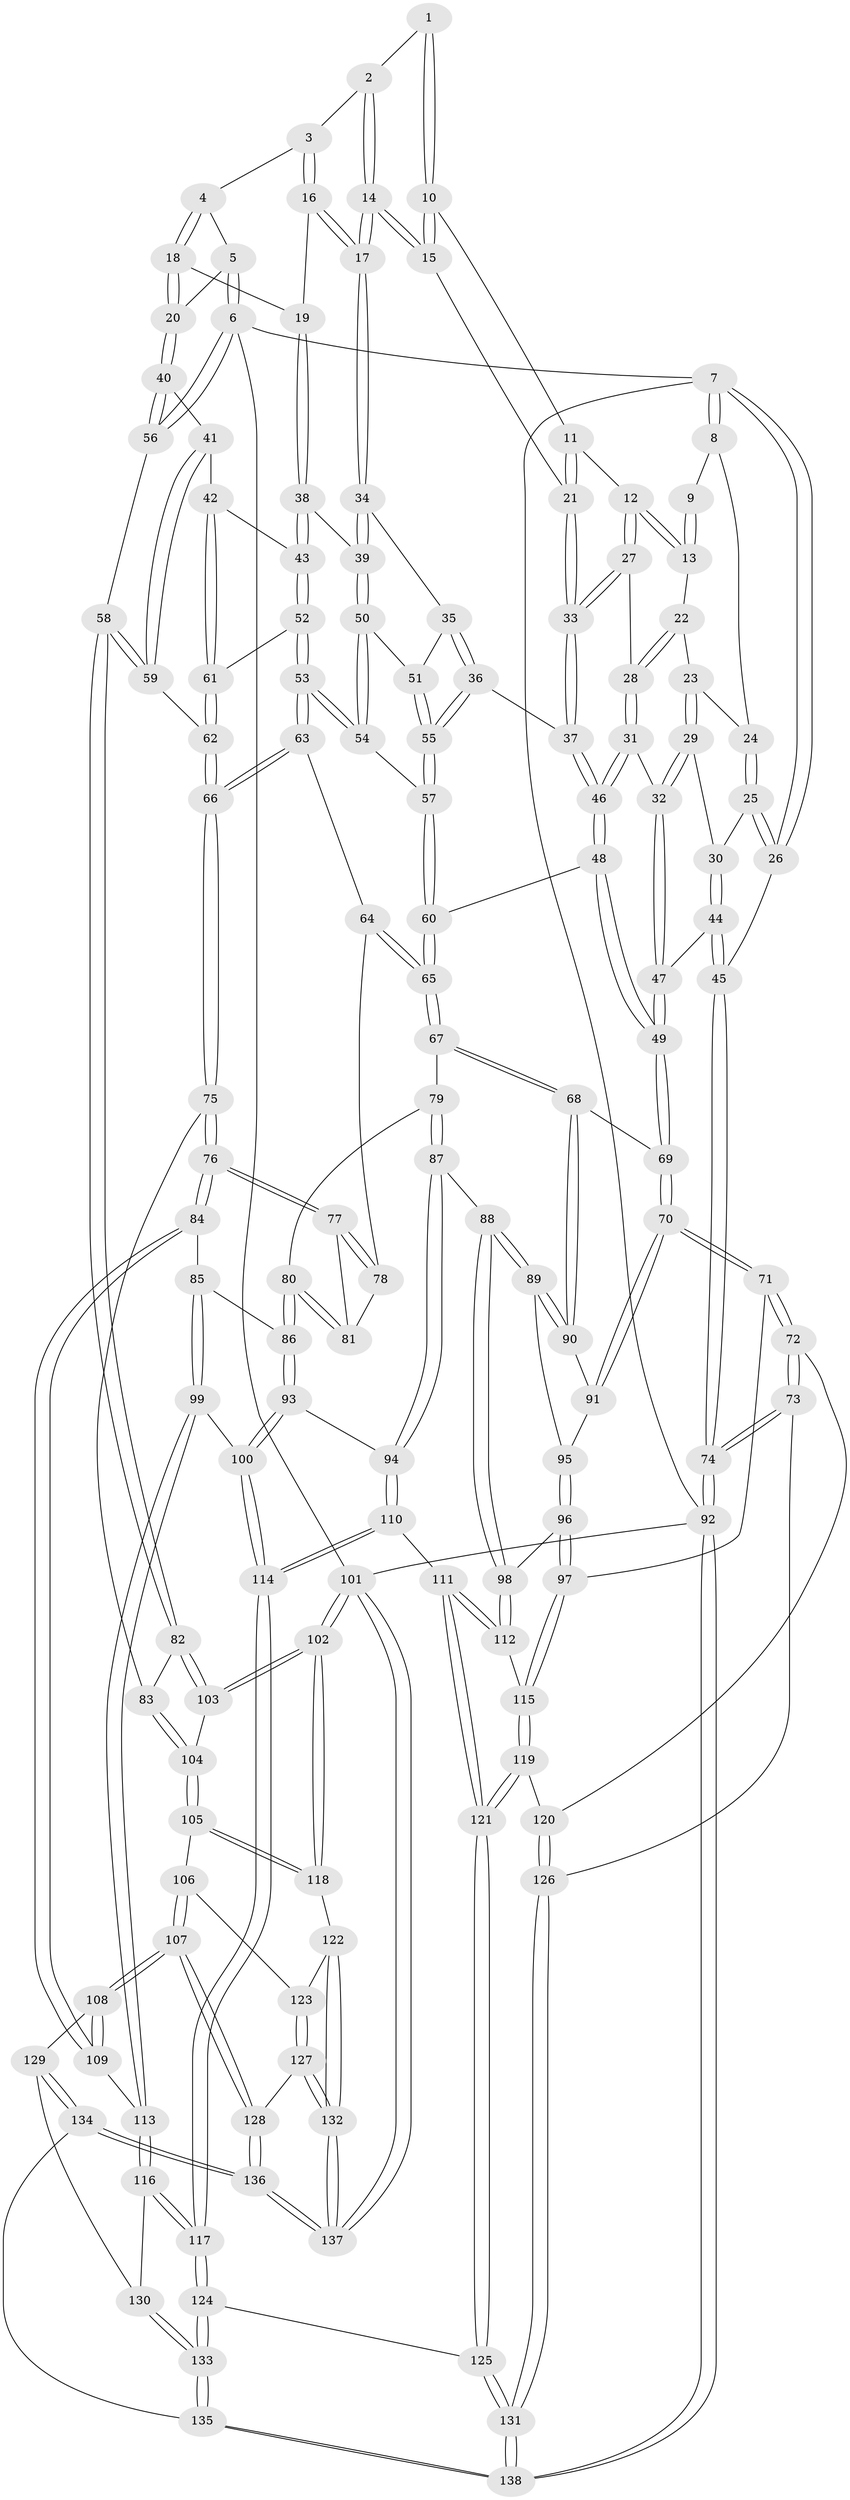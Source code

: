 // Generated by graph-tools (version 1.1) at 2025/00/03/09/25 05:00:07]
// undirected, 138 vertices, 342 edges
graph export_dot {
graph [start="1"]
  node [color=gray90,style=filled];
  1 [pos="+0.3797884285393696+0"];
  2 [pos="+0.3849806819076301+0"];
  3 [pos="+0.5682114247550187+0"];
  4 [pos="+0.7543468833282068+0"];
  5 [pos="+0.8704184156677294+0"];
  6 [pos="+1+0"];
  7 [pos="+0+0"];
  8 [pos="+0+0"];
  9 [pos="+0.17583457598361946+0"];
  10 [pos="+0.33172014311375264+0"];
  11 [pos="+0.27531313753784054+0.09147175828953621"];
  12 [pos="+0.21964585727456823+0.10577309175165993"];
  13 [pos="+0.1946951735481093+0.08221310896108562"];
  14 [pos="+0.4487384499616209+0.13386800635926543"];
  15 [pos="+0.33929814871147823+0.12498324356639767"];
  16 [pos="+0.5237090969646996+0.09718910747042842"];
  17 [pos="+0.45004795339516+0.1354739073836233"];
  18 [pos="+0.6750710333295518+0.054230275248891895"];
  19 [pos="+0.6619132090398501+0.07599495626695658"];
  20 [pos="+0.8578827514005931+0.22213573446727658"];
  21 [pos="+0.337203846220481+0.12550893969283736"];
  22 [pos="+0.12558206430201596+0.10942656077095649"];
  23 [pos="+0.12147199555132311+0.10996537741510773"];
  24 [pos="+0.07417884615115734+0.08490734869474222"];
  25 [pos="+0.03884896593445718+0.1389107887750436"];
  26 [pos="+0+0.12685280165435975"];
  27 [pos="+0.2198070354535591+0.10725844028471941"];
  28 [pos="+0.1715222214555178+0.1961147394432926"];
  29 [pos="+0.09606544321679149+0.19157001035301832"];
  30 [pos="+0.058806244982444175+0.18428878441322782"];
  31 [pos="+0.1706693660051844+0.20031114817193624"];
  32 [pos="+0.09693109430254768+0.1926225831193371"];
  33 [pos="+0.2798770587853231+0.21024004157776632"];
  34 [pos="+0.4526177413752201+0.1490869476046316"];
  35 [pos="+0.42009650056358333+0.2075222490204082"];
  36 [pos="+0.30340108727631787+0.2702701048012841"];
  37 [pos="+0.2799516665474538+0.2704088487627647"];
  38 [pos="+0.6417094820267577+0.22088427691517667"];
  39 [pos="+0.5666365184082703+0.22547744579331816"];
  40 [pos="+0.8586297489047326+0.22507264229634882"];
  41 [pos="+0.8155385609203325+0.25969301508548753"];
  42 [pos="+0.7672875364935859+0.2748396670770157"];
  43 [pos="+0.6656926229152272+0.24726751968381455"];
  44 [pos="+0+0.32572347611347574"];
  45 [pos="+0+0.31901621686719256"];
  46 [pos="+0.2345657330509038+0.30329127172196363"];
  47 [pos="+0.09299117055416987+0.3753884946657614"];
  48 [pos="+0.2119395002207291+0.34016321885228795"];
  49 [pos="+0.14177568835432686+0.3994731816796396"];
  50 [pos="+0.5175778634992293+0.30228625303416556"];
  51 [pos="+0.4541541099436199+0.299472364203841"];
  52 [pos="+0.6101678585496347+0.38635695269939935"];
  53 [pos="+0.5746172489101392+0.4093840136969185"];
  54 [pos="+0.5414080948210274+0.3711887334425917"];
  55 [pos="+0.4131029293525267+0.35217868211256914"];
  56 [pos="+1+0.2807833058894709"];
  57 [pos="+0.4151781585991126+0.36979257536233706"];
  58 [pos="+1+0.4518477467054469"];
  59 [pos="+0.8689568877185637+0.4197636547770761"];
  60 [pos="+0.39826897137777756+0.4360225174669424"];
  61 [pos="+0.737936126150853+0.4210111960400841"];
  62 [pos="+0.7677100871100804+0.48691647488873846"];
  63 [pos="+0.5645959820727876+0.4432814309026574"];
  64 [pos="+0.5594123701309048+0.4486531185476038"];
  65 [pos="+0.40504914196888675+0.4638007580556213"];
  66 [pos="+0.7547618240142051+0.5578420534284733"];
  67 [pos="+0.38589459721349717+0.5082791313429631"];
  68 [pos="+0.2741732234539808+0.5248885738598539"];
  69 [pos="+0.14339108894729707+0.40806154108270654"];
  70 [pos="+0.04629431957787947+0.660830485127131"];
  71 [pos="+0.03428379625053551+0.6769876310401334"];
  72 [pos="+0.02200229171792489+0.6818027666845371"];
  73 [pos="+0+0.7009184880544734"];
  74 [pos="+0+0.7077872201563052"];
  75 [pos="+0.759917851981676+0.5940825486554429"];
  76 [pos="+0.7365331361080641+0.6099898400227874"];
  77 [pos="+0.6400501697073403+0.5639943320593651"];
  78 [pos="+0.5570947166344798+0.47695801294169926"];
  79 [pos="+0.38816759833132675+0.512683066384963"];
  80 [pos="+0.5249391074082626+0.5796833979654511"];
  81 [pos="+0.5455114543974395+0.5383985979068511"];
  82 [pos="+1+0.4706792003939235"];
  83 [pos="+0.7749209933220935+0.6003421765275693"];
  84 [pos="+0.6859894730605696+0.6576059711881558"];
  85 [pos="+0.5801981533835173+0.6499283335347755"];
  86 [pos="+0.534031851622691+0.6345362692116298"];
  87 [pos="+0.3970194923251168+0.6654135154592794"];
  88 [pos="+0.3553276051807654+0.6682071936519787"];
  89 [pos="+0.29467554770431+0.6472215239380581"];
  90 [pos="+0.264024696436231+0.5706687657834631"];
  91 [pos="+0.19177749115644027+0.6159663705980152"];
  92 [pos="+0+1"];
  93 [pos="+0.45315347951162704+0.6890054954386845"];
  94 [pos="+0.4065469941259438+0.6727116728795257"];
  95 [pos="+0.25965811034576813+0.6767113118738041"];
  96 [pos="+0.2340491597076687+0.7142210528571367"];
  97 [pos="+0.16633613408017417+0.7400629818864873"];
  98 [pos="+0.29954507132890734+0.7501624995191176"];
  99 [pos="+0.553977789296308+0.7746654264723982"];
  100 [pos="+0.4682834123576529+0.7438040471128369"];
  101 [pos="+1+1"];
  102 [pos="+1+1"];
  103 [pos="+1+0.5614892963614684"];
  104 [pos="+0.8768518584529659+0.7254267981045616"];
  105 [pos="+0.8778341019975479+0.7415870506184479"];
  106 [pos="+0.8297048154294147+0.7984791124648762"];
  107 [pos="+0.7349320643592177+0.8545302407195712"];
  108 [pos="+0.7061200155312285+0.8415926425414904"];
  109 [pos="+0.6698381924579058+0.8050940474174585"];
  110 [pos="+0.3364192887742688+0.8159121896407076"];
  111 [pos="+0.3304698409436135+0.8159653473919918"];
  112 [pos="+0.31843984255219165+0.8041392467342275"];
  113 [pos="+0.6006503514416818+0.8186220386886366"];
  114 [pos="+0.43058496110622047+0.8542637871039155"];
  115 [pos="+0.19247826481625852+0.7911722007389096"];
  116 [pos="+0.5670656110207711+0.8541461492739859"];
  117 [pos="+0.445901354584742+0.8852226161530996"];
  118 [pos="+0.9971923478286615+0.8522625477134533"];
  119 [pos="+0.19532785605565875+0.8561858597201"];
  120 [pos="+0.08806958684821205+0.8491159584400141"];
  121 [pos="+0.22963359516485415+0.9540432194047039"];
  122 [pos="+0.9199773799859934+0.8797892324625207"];
  123 [pos="+0.8728492472949434+0.8817025573505762"];
  124 [pos="+0.43950814350395523+0.9288635704862631"];
  125 [pos="+0.2289212191710255+0.9613034336148963"];
  126 [pos="+0.08582285027961524+0.9289254735029823"];
  127 [pos="+0.8567136591300772+0.9008469422238599"];
  128 [pos="+0.7529816664950935+0.8927306469442161"];
  129 [pos="+0.65381813285568+0.9200363480909929"];
  130 [pos="+0.58152703575171+0.9184380322331852"];
  131 [pos="+0.12205510738768545+1"];
  132 [pos="+0.874070748951799+0.9648534607076293"];
  133 [pos="+0.5365964024595553+1"];
  134 [pos="+0.5917638655154623+1"];
  135 [pos="+0.5411142597521539+1"];
  136 [pos="+0.8124892088893806+1"];
  137 [pos="+0.8774514642479686+1"];
  138 [pos="+0.07876320975738976+1"];
  1 -- 2;
  1 -- 10;
  1 -- 10;
  2 -- 3;
  2 -- 14;
  2 -- 14;
  3 -- 4;
  3 -- 16;
  3 -- 16;
  4 -- 5;
  4 -- 18;
  4 -- 18;
  5 -- 6;
  5 -- 6;
  5 -- 20;
  6 -- 7;
  6 -- 56;
  6 -- 56;
  6 -- 101;
  7 -- 8;
  7 -- 8;
  7 -- 26;
  7 -- 26;
  7 -- 92;
  8 -- 9;
  8 -- 24;
  9 -- 13;
  9 -- 13;
  10 -- 11;
  10 -- 15;
  10 -- 15;
  11 -- 12;
  11 -- 21;
  11 -- 21;
  12 -- 13;
  12 -- 13;
  12 -- 27;
  12 -- 27;
  13 -- 22;
  14 -- 15;
  14 -- 15;
  14 -- 17;
  14 -- 17;
  15 -- 21;
  16 -- 17;
  16 -- 17;
  16 -- 19;
  17 -- 34;
  17 -- 34;
  18 -- 19;
  18 -- 20;
  18 -- 20;
  19 -- 38;
  19 -- 38;
  20 -- 40;
  20 -- 40;
  21 -- 33;
  21 -- 33;
  22 -- 23;
  22 -- 28;
  22 -- 28;
  23 -- 24;
  23 -- 29;
  23 -- 29;
  24 -- 25;
  24 -- 25;
  25 -- 26;
  25 -- 26;
  25 -- 30;
  26 -- 45;
  27 -- 28;
  27 -- 33;
  27 -- 33;
  28 -- 31;
  28 -- 31;
  29 -- 30;
  29 -- 32;
  29 -- 32;
  30 -- 44;
  30 -- 44;
  31 -- 32;
  31 -- 46;
  31 -- 46;
  32 -- 47;
  32 -- 47;
  33 -- 37;
  33 -- 37;
  34 -- 35;
  34 -- 39;
  34 -- 39;
  35 -- 36;
  35 -- 36;
  35 -- 51;
  36 -- 37;
  36 -- 55;
  36 -- 55;
  37 -- 46;
  37 -- 46;
  38 -- 39;
  38 -- 43;
  38 -- 43;
  39 -- 50;
  39 -- 50;
  40 -- 41;
  40 -- 56;
  40 -- 56;
  41 -- 42;
  41 -- 59;
  41 -- 59;
  42 -- 43;
  42 -- 61;
  42 -- 61;
  43 -- 52;
  43 -- 52;
  44 -- 45;
  44 -- 45;
  44 -- 47;
  45 -- 74;
  45 -- 74;
  46 -- 48;
  46 -- 48;
  47 -- 49;
  47 -- 49;
  48 -- 49;
  48 -- 49;
  48 -- 60;
  49 -- 69;
  49 -- 69;
  50 -- 51;
  50 -- 54;
  50 -- 54;
  51 -- 55;
  51 -- 55;
  52 -- 53;
  52 -- 53;
  52 -- 61;
  53 -- 54;
  53 -- 54;
  53 -- 63;
  53 -- 63;
  54 -- 57;
  55 -- 57;
  55 -- 57;
  56 -- 58;
  57 -- 60;
  57 -- 60;
  58 -- 59;
  58 -- 59;
  58 -- 82;
  58 -- 82;
  59 -- 62;
  60 -- 65;
  60 -- 65;
  61 -- 62;
  61 -- 62;
  62 -- 66;
  62 -- 66;
  63 -- 64;
  63 -- 66;
  63 -- 66;
  64 -- 65;
  64 -- 65;
  64 -- 78;
  65 -- 67;
  65 -- 67;
  66 -- 75;
  66 -- 75;
  67 -- 68;
  67 -- 68;
  67 -- 79;
  68 -- 69;
  68 -- 90;
  68 -- 90;
  69 -- 70;
  69 -- 70;
  70 -- 71;
  70 -- 71;
  70 -- 91;
  70 -- 91;
  71 -- 72;
  71 -- 72;
  71 -- 97;
  72 -- 73;
  72 -- 73;
  72 -- 120;
  73 -- 74;
  73 -- 74;
  73 -- 126;
  74 -- 92;
  74 -- 92;
  75 -- 76;
  75 -- 76;
  75 -- 83;
  76 -- 77;
  76 -- 77;
  76 -- 84;
  76 -- 84;
  77 -- 78;
  77 -- 78;
  77 -- 81;
  78 -- 81;
  79 -- 80;
  79 -- 87;
  79 -- 87;
  80 -- 81;
  80 -- 81;
  80 -- 86;
  80 -- 86;
  82 -- 83;
  82 -- 103;
  82 -- 103;
  83 -- 104;
  83 -- 104;
  84 -- 85;
  84 -- 109;
  84 -- 109;
  85 -- 86;
  85 -- 99;
  85 -- 99;
  86 -- 93;
  86 -- 93;
  87 -- 88;
  87 -- 94;
  87 -- 94;
  88 -- 89;
  88 -- 89;
  88 -- 98;
  88 -- 98;
  89 -- 90;
  89 -- 90;
  89 -- 95;
  90 -- 91;
  91 -- 95;
  92 -- 138;
  92 -- 138;
  92 -- 101;
  93 -- 94;
  93 -- 100;
  93 -- 100;
  94 -- 110;
  94 -- 110;
  95 -- 96;
  95 -- 96;
  96 -- 97;
  96 -- 97;
  96 -- 98;
  97 -- 115;
  97 -- 115;
  98 -- 112;
  98 -- 112;
  99 -- 100;
  99 -- 113;
  99 -- 113;
  100 -- 114;
  100 -- 114;
  101 -- 102;
  101 -- 102;
  101 -- 137;
  101 -- 137;
  102 -- 103;
  102 -- 103;
  102 -- 118;
  102 -- 118;
  103 -- 104;
  104 -- 105;
  104 -- 105;
  105 -- 106;
  105 -- 118;
  105 -- 118;
  106 -- 107;
  106 -- 107;
  106 -- 123;
  107 -- 108;
  107 -- 108;
  107 -- 128;
  107 -- 128;
  108 -- 109;
  108 -- 109;
  108 -- 129;
  109 -- 113;
  110 -- 111;
  110 -- 114;
  110 -- 114;
  111 -- 112;
  111 -- 112;
  111 -- 121;
  111 -- 121;
  112 -- 115;
  113 -- 116;
  113 -- 116;
  114 -- 117;
  114 -- 117;
  115 -- 119;
  115 -- 119;
  116 -- 117;
  116 -- 117;
  116 -- 130;
  117 -- 124;
  117 -- 124;
  118 -- 122;
  119 -- 120;
  119 -- 121;
  119 -- 121;
  120 -- 126;
  120 -- 126;
  121 -- 125;
  121 -- 125;
  122 -- 123;
  122 -- 132;
  122 -- 132;
  123 -- 127;
  123 -- 127;
  124 -- 125;
  124 -- 133;
  124 -- 133;
  125 -- 131;
  125 -- 131;
  126 -- 131;
  126 -- 131;
  127 -- 128;
  127 -- 132;
  127 -- 132;
  128 -- 136;
  128 -- 136;
  129 -- 130;
  129 -- 134;
  129 -- 134;
  130 -- 133;
  130 -- 133;
  131 -- 138;
  131 -- 138;
  132 -- 137;
  132 -- 137;
  133 -- 135;
  133 -- 135;
  134 -- 135;
  134 -- 136;
  134 -- 136;
  135 -- 138;
  135 -- 138;
  136 -- 137;
  136 -- 137;
}

